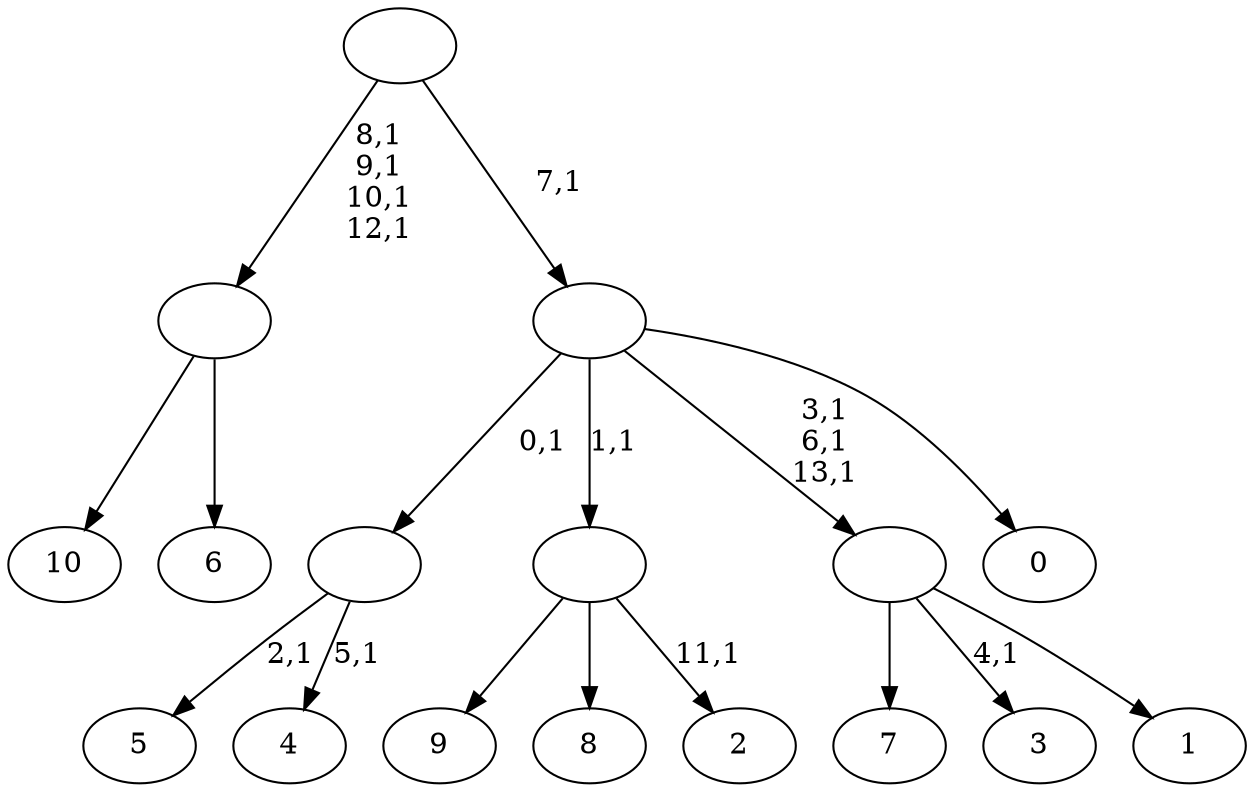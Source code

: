 digraph T {
	25 [label="10"]
	24 [label="9"]
	23 [label="8"]
	22 [label="7"]
	21 [label="6"]
	20 [label=""]
	16 [label="5"]
	14 [label="4"]
	12 [label=""]
	11 [label="3"]
	9 [label="2"]
	7 [label=""]
	6 [label="1"]
	5 [label=""]
	2 [label="0"]
	1 [label=""]
	0 [label=""]
	20 -> 25 [label=""]
	20 -> 21 [label=""]
	12 -> 14 [label="5,1"]
	12 -> 16 [label="2,1"]
	7 -> 9 [label="11,1"]
	7 -> 24 [label=""]
	7 -> 23 [label=""]
	5 -> 11 [label="4,1"]
	5 -> 22 [label=""]
	5 -> 6 [label=""]
	1 -> 5 [label="3,1\n6,1\n13,1"]
	1 -> 12 [label="0,1"]
	1 -> 7 [label="1,1"]
	1 -> 2 [label=""]
	0 -> 20 [label="8,1\n9,1\n10,1\n12,1"]
	0 -> 1 [label="7,1"]
}

